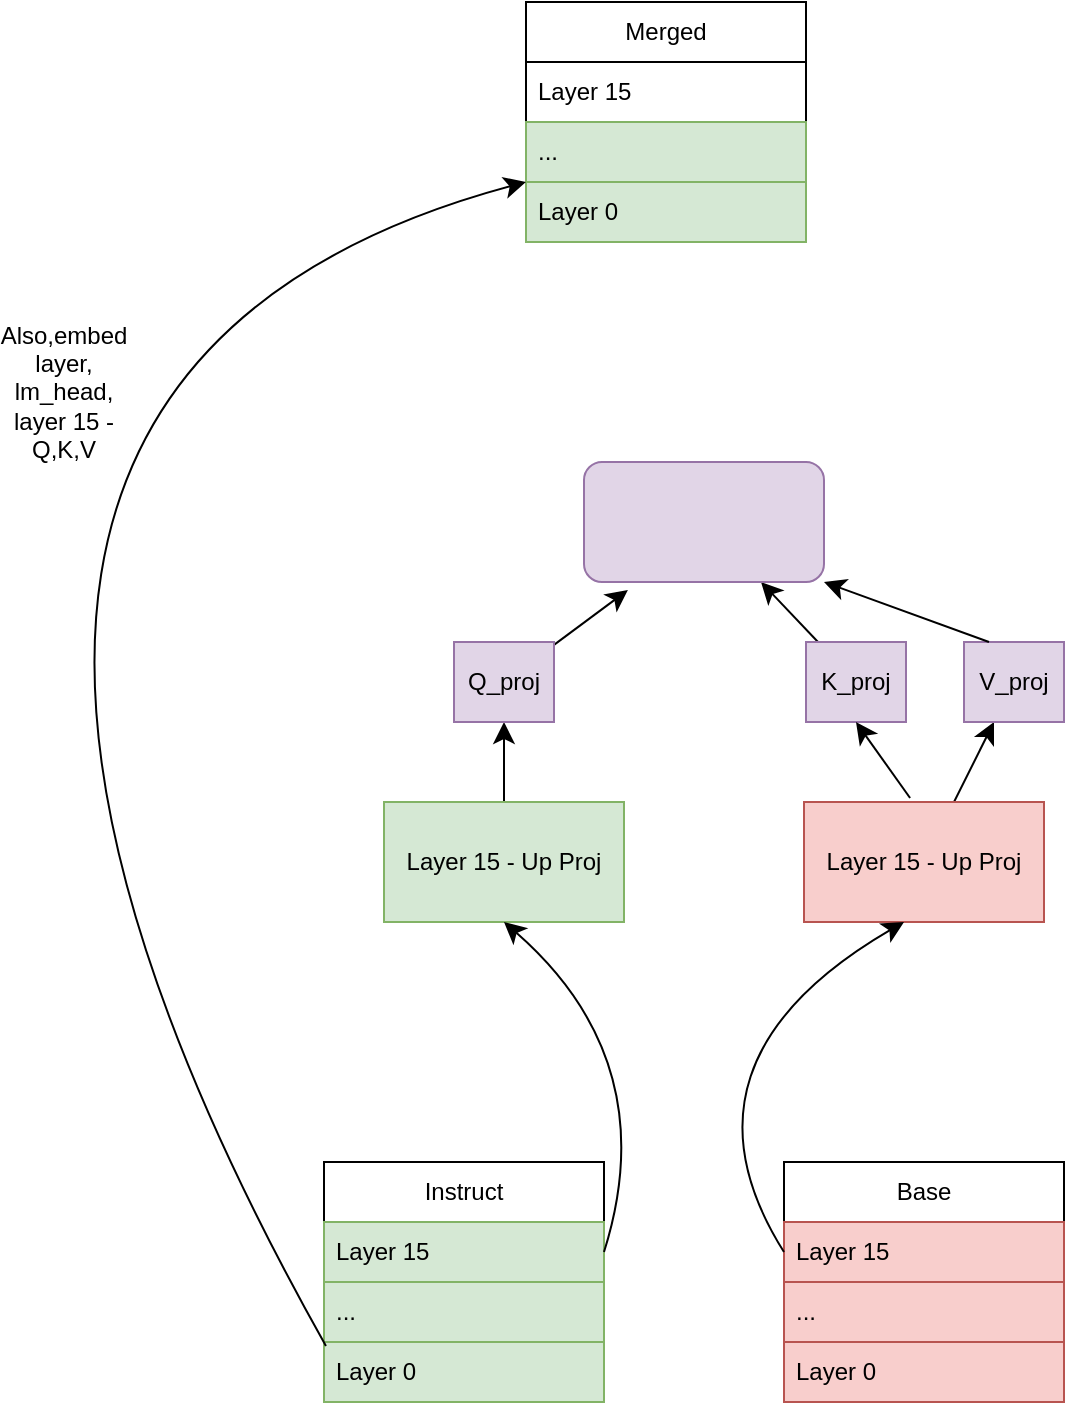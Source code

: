 <mxfile version="27.1.1">
  <diagram name="Page-1" id="Q7pqP5jqkHvtgQZ-vjG6">
    <mxGraphModel dx="1234" dy="880" grid="1" gridSize="10" guides="1" tooltips="1" connect="1" arrows="1" fold="1" page="1" pageScale="1" pageWidth="850" pageHeight="1100" math="0" shadow="0">
      <root>
        <mxCell id="0" />
        <mxCell id="1" parent="0" />
        <mxCell id="1VFmmPi6dXNytY9Z7WYT-1" value="Instruct" style="swimlane;fontStyle=0;childLayout=stackLayout;horizontal=1;startSize=30;horizontalStack=0;resizeParent=1;resizeParentMax=0;resizeLast=0;collapsible=1;marginBottom=0;whiteSpace=wrap;html=1;" vertex="1" parent="1">
          <mxGeometry x="290" y="660" width="140" height="120" as="geometry" />
        </mxCell>
        <mxCell id="1VFmmPi6dXNytY9Z7WYT-2" value="Layer 15" style="text;strokeColor=#82b366;fillColor=#d5e8d4;align=left;verticalAlign=middle;spacingLeft=4;spacingRight=4;overflow=hidden;points=[[0,0.5],[1,0.5]];portConstraint=eastwest;rotatable=0;whiteSpace=wrap;html=1;" vertex="1" parent="1VFmmPi6dXNytY9Z7WYT-1">
          <mxGeometry y="30" width="140" height="30" as="geometry" />
        </mxCell>
        <mxCell id="1VFmmPi6dXNytY9Z7WYT-3" value="..." style="text;strokeColor=#82b366;fillColor=#d5e8d4;align=left;verticalAlign=middle;spacingLeft=4;spacingRight=4;overflow=hidden;points=[[0,0.5],[1,0.5]];portConstraint=eastwest;rotatable=0;whiteSpace=wrap;html=1;" vertex="1" parent="1VFmmPi6dXNytY9Z7WYT-1">
          <mxGeometry y="60" width="140" height="30" as="geometry" />
        </mxCell>
        <mxCell id="1VFmmPi6dXNytY9Z7WYT-4" value="Layer 0" style="text;strokeColor=#82b366;fillColor=#d5e8d4;align=left;verticalAlign=middle;spacingLeft=4;spacingRight=4;overflow=hidden;points=[[0,0.5],[1,0.5]];portConstraint=eastwest;rotatable=0;whiteSpace=wrap;html=1;" vertex="1" parent="1VFmmPi6dXNytY9Z7WYT-1">
          <mxGeometry y="90" width="140" height="30" as="geometry" />
        </mxCell>
        <mxCell id="1VFmmPi6dXNytY9Z7WYT-5" value="Base" style="swimlane;fontStyle=0;childLayout=stackLayout;horizontal=1;startSize=30;horizontalStack=0;resizeParent=1;resizeParentMax=0;resizeLast=0;collapsible=1;marginBottom=0;whiteSpace=wrap;html=1;" vertex="1" parent="1">
          <mxGeometry x="520" y="660" width="140" height="120" as="geometry" />
        </mxCell>
        <mxCell id="1VFmmPi6dXNytY9Z7WYT-6" value="Layer 15" style="text;strokeColor=#b85450;fillColor=#f8cecc;align=left;verticalAlign=middle;spacingLeft=4;spacingRight=4;overflow=hidden;points=[[0,0.5],[1,0.5]];portConstraint=eastwest;rotatable=0;whiteSpace=wrap;html=1;" vertex="1" parent="1VFmmPi6dXNytY9Z7WYT-5">
          <mxGeometry y="30" width="140" height="30" as="geometry" />
        </mxCell>
        <mxCell id="1VFmmPi6dXNytY9Z7WYT-7" value="..." style="text;strokeColor=#b85450;fillColor=#f8cecc;align=left;verticalAlign=middle;spacingLeft=4;spacingRight=4;overflow=hidden;points=[[0,0.5],[1,0.5]];portConstraint=eastwest;rotatable=0;whiteSpace=wrap;html=1;" vertex="1" parent="1VFmmPi6dXNytY9Z7WYT-5">
          <mxGeometry y="60" width="140" height="30" as="geometry" />
        </mxCell>
        <mxCell id="1VFmmPi6dXNytY9Z7WYT-8" value="Layer 0" style="text;strokeColor=#b85450;fillColor=#f8cecc;align=left;verticalAlign=middle;spacingLeft=4;spacingRight=4;overflow=hidden;points=[[0,0.5],[1,0.5]];portConstraint=eastwest;rotatable=0;whiteSpace=wrap;html=1;" vertex="1" parent="1VFmmPi6dXNytY9Z7WYT-5">
          <mxGeometry y="90" width="140" height="30" as="geometry" />
        </mxCell>
        <mxCell id="1VFmmPi6dXNytY9Z7WYT-10" value="Merged" style="swimlane;fontStyle=0;childLayout=stackLayout;horizontal=1;startSize=30;horizontalStack=0;resizeParent=1;resizeParentMax=0;resizeLast=0;collapsible=1;marginBottom=0;whiteSpace=wrap;html=1;" vertex="1" parent="1">
          <mxGeometry x="391" y="80" width="140" height="120" as="geometry" />
        </mxCell>
        <mxCell id="1VFmmPi6dXNytY9Z7WYT-11" value="Layer 15" style="text;strokeColor=none;fillColor=none;align=left;verticalAlign=middle;spacingLeft=4;spacingRight=4;overflow=hidden;points=[[0,0.5],[1,0.5]];portConstraint=eastwest;rotatable=0;whiteSpace=wrap;html=1;" vertex="1" parent="1VFmmPi6dXNytY9Z7WYT-10">
          <mxGeometry y="30" width="140" height="30" as="geometry" />
        </mxCell>
        <mxCell id="1VFmmPi6dXNytY9Z7WYT-12" value="..." style="text;strokeColor=#82b366;fillColor=#d5e8d4;align=left;verticalAlign=middle;spacingLeft=4;spacingRight=4;overflow=hidden;points=[[0,0.5],[1,0.5]];portConstraint=eastwest;rotatable=0;whiteSpace=wrap;html=1;" vertex="1" parent="1VFmmPi6dXNytY9Z7WYT-10">
          <mxGeometry y="60" width="140" height="30" as="geometry" />
        </mxCell>
        <mxCell id="1VFmmPi6dXNytY9Z7WYT-13" value="Layer 0" style="text;strokeColor=#82b366;fillColor=#d5e8d4;align=left;verticalAlign=middle;spacingLeft=4;spacingRight=4;overflow=hidden;points=[[0,0.5],[1,0.5]];portConstraint=eastwest;rotatable=0;whiteSpace=wrap;html=1;" vertex="1" parent="1VFmmPi6dXNytY9Z7WYT-10">
          <mxGeometry y="90" width="140" height="30" as="geometry" />
        </mxCell>
        <mxCell id="1VFmmPi6dXNytY9Z7WYT-14" value="" style="endArrow=classic;html=1;rounded=0;fontSize=12;startSize=8;endSize=8;curved=1;exitX=0.007;exitY=0.067;exitDx=0;exitDy=0;exitPerimeter=0;entryX=0;entryY=0.75;entryDx=0;entryDy=0;" edge="1" parent="1" source="1VFmmPi6dXNytY9Z7WYT-4" target="1VFmmPi6dXNytY9Z7WYT-10">
          <mxGeometry width="50" height="50" relative="1" as="geometry">
            <mxPoint x="470" y="540" as="sourcePoint" />
            <mxPoint x="520" y="490" as="targetPoint" />
            <Array as="points">
              <mxPoint x="20" y="270" />
            </Array>
          </mxGeometry>
        </mxCell>
        <mxCell id="1VFmmPi6dXNytY9Z7WYT-15" value="&lt;div&gt;Also,embed layer,&lt;/div&gt;&lt;div&gt;lm_head,&lt;/div&gt;&lt;div&gt;layer 15 - Q,K,V&lt;/div&gt;" style="text;html=1;align=center;verticalAlign=middle;whiteSpace=wrap;rounded=0;" vertex="1" parent="1">
          <mxGeometry x="130" y="260" width="60" height="30" as="geometry" />
        </mxCell>
        <mxCell id="1VFmmPi6dXNytY9Z7WYT-22" value="" style="edgeStyle=none;curved=1;rounded=0;orthogonalLoop=1;jettySize=auto;html=1;fontSize=12;startSize=8;endSize=8;" edge="1" parent="1" source="1VFmmPi6dXNytY9Z7WYT-16" target="1VFmmPi6dXNytY9Z7WYT-21">
          <mxGeometry relative="1" as="geometry" />
        </mxCell>
        <mxCell id="1VFmmPi6dXNytY9Z7WYT-16" value="Layer 15 - Up Proj" style="rounded=0;whiteSpace=wrap;html=1;fillColor=#d5e8d4;strokeColor=#82b366;" vertex="1" parent="1">
          <mxGeometry x="320" y="480" width="120" height="60" as="geometry" />
        </mxCell>
        <mxCell id="1VFmmPi6dXNytY9Z7WYT-17" value="" style="endArrow=classic;html=1;rounded=0;fontSize=12;startSize=8;endSize=8;curved=1;exitX=1;exitY=0.5;exitDx=0;exitDy=0;entryX=0.5;entryY=1;entryDx=0;entryDy=0;" edge="1" parent="1" source="1VFmmPi6dXNytY9Z7WYT-2" target="1VFmmPi6dXNytY9Z7WYT-16">
          <mxGeometry width="50" height="50" relative="1" as="geometry">
            <mxPoint x="470" y="610" as="sourcePoint" />
            <mxPoint x="520" y="560" as="targetPoint" />
            <Array as="points">
              <mxPoint x="460" y="610" />
            </Array>
          </mxGeometry>
        </mxCell>
        <mxCell id="1VFmmPi6dXNytY9Z7WYT-25" value="" style="edgeStyle=none;curved=1;rounded=0;orthogonalLoop=1;jettySize=auto;html=1;fontSize=12;startSize=8;endSize=8;" edge="1" parent="1" source="1VFmmPi6dXNytY9Z7WYT-18" target="1VFmmPi6dXNytY9Z7WYT-24">
          <mxGeometry relative="1" as="geometry" />
        </mxCell>
        <mxCell id="1VFmmPi6dXNytY9Z7WYT-18" value="Layer 15 - Up Proj" style="rounded=0;whiteSpace=wrap;html=1;fillColor=#f8cecc;strokeColor=#b85450;" vertex="1" parent="1">
          <mxGeometry x="530" y="480" width="120" height="60" as="geometry" />
        </mxCell>
        <mxCell id="1VFmmPi6dXNytY9Z7WYT-19" value="" style="endArrow=classic;html=1;rounded=0;fontSize=12;startSize=8;endSize=8;curved=1;exitX=0;exitY=0.5;exitDx=0;exitDy=0;entryX=0.5;entryY=1;entryDx=0;entryDy=0;" edge="1" parent="1" source="1VFmmPi6dXNytY9Z7WYT-6">
          <mxGeometry width="50" height="50" relative="1" as="geometry">
            <mxPoint x="510" y="705" as="sourcePoint" />
            <mxPoint x="580" y="540" as="targetPoint" />
            <Array as="points">
              <mxPoint x="460" y="610" />
            </Array>
          </mxGeometry>
        </mxCell>
        <mxCell id="1VFmmPi6dXNytY9Z7WYT-30" value="" style="edgeStyle=none;curved=1;rounded=0;orthogonalLoop=1;jettySize=auto;html=1;fontSize=12;startSize=8;endSize=8;entryX=0.183;entryY=1.067;entryDx=0;entryDy=0;entryPerimeter=0;" edge="1" parent="1" source="1VFmmPi6dXNytY9Z7WYT-21" target="1VFmmPi6dXNytY9Z7WYT-29">
          <mxGeometry relative="1" as="geometry" />
        </mxCell>
        <mxCell id="1VFmmPi6dXNytY9Z7WYT-21" value="Q_proj" style="rounded=0;whiteSpace=wrap;html=1;fillColor=#e1d5e7;strokeColor=#9673a6;" vertex="1" parent="1">
          <mxGeometry x="355" y="400" width="50" height="40" as="geometry" />
        </mxCell>
        <mxCell id="1VFmmPi6dXNytY9Z7WYT-31" value="" style="edgeStyle=none;curved=1;rounded=0;orthogonalLoop=1;jettySize=auto;html=1;fontSize=12;startSize=8;endSize=8;" edge="1" parent="1" source="1VFmmPi6dXNytY9Z7WYT-23" target="1VFmmPi6dXNytY9Z7WYT-29">
          <mxGeometry relative="1" as="geometry" />
        </mxCell>
        <mxCell id="1VFmmPi6dXNytY9Z7WYT-23" value="K_proj" style="rounded=0;whiteSpace=wrap;html=1;fillColor=#e1d5e7;strokeColor=#9673a6;" vertex="1" parent="1">
          <mxGeometry x="531" y="400" width="50" height="40" as="geometry" />
        </mxCell>
        <mxCell id="1VFmmPi6dXNytY9Z7WYT-24" value="V_proj" style="rounded=0;whiteSpace=wrap;html=1;fillColor=#e1d5e7;strokeColor=#9673a6;" vertex="1" parent="1">
          <mxGeometry x="610" y="400" width="50" height="40" as="geometry" />
        </mxCell>
        <mxCell id="1VFmmPi6dXNytY9Z7WYT-26" value="" style="edgeStyle=none;curved=1;rounded=0;orthogonalLoop=1;jettySize=auto;html=1;fontSize=12;startSize=8;endSize=8;entryX=0.5;entryY=1;entryDx=0;entryDy=0;exitX=0.442;exitY=-0.033;exitDx=0;exitDy=0;exitPerimeter=0;" edge="1" parent="1" source="1VFmmPi6dXNytY9Z7WYT-18" target="1VFmmPi6dXNytY9Z7WYT-23">
          <mxGeometry relative="1" as="geometry">
            <mxPoint x="640" y="520" as="sourcePoint" />
            <mxPoint x="662" y="470" as="targetPoint" />
          </mxGeometry>
        </mxCell>
        <mxCell id="1VFmmPi6dXNytY9Z7WYT-29" value="" style="rounded=1;whiteSpace=wrap;html=1;fillColor=#e1d5e7;strokeColor=#9673a6;" vertex="1" parent="1">
          <mxGeometry x="420" y="310" width="120" height="60" as="geometry" />
        </mxCell>
        <mxCell id="1VFmmPi6dXNytY9Z7WYT-33" value="" style="endArrow=classic;html=1;rounded=0;fontSize=12;startSize=8;endSize=8;curved=1;entryX=1;entryY=1;entryDx=0;entryDy=0;exitX=0.25;exitY=0;exitDx=0;exitDy=0;" edge="1" parent="1" source="1VFmmPi6dXNytY9Z7WYT-24" target="1VFmmPi6dXNytY9Z7WYT-29">
          <mxGeometry width="50" height="50" relative="1" as="geometry">
            <mxPoint x="470" y="580" as="sourcePoint" />
            <mxPoint x="520" y="530" as="targetPoint" />
          </mxGeometry>
        </mxCell>
      </root>
    </mxGraphModel>
  </diagram>
</mxfile>
